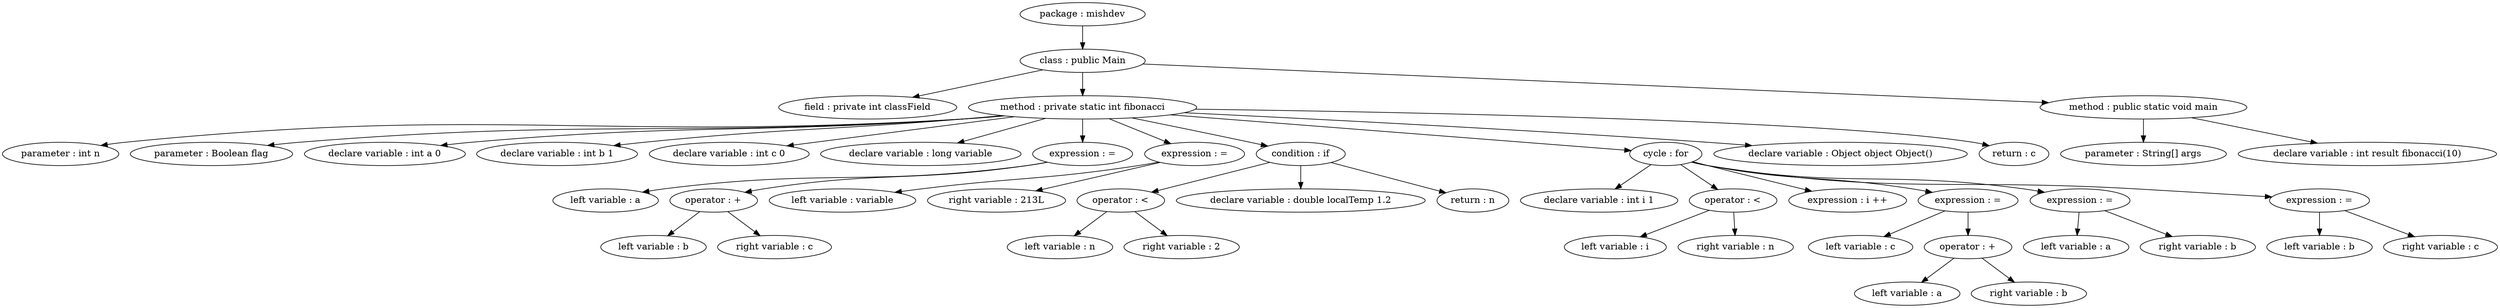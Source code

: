 digraph{
2[label="field : private int classField"];
4[label="parameter : int n"];
5[label="parameter : Boolean flag"];
7[label="declare variable : int a 0"];
8[label="declare variable : int b 1"];
9[label="declare variable : int c 0"];
10[label="declare variable : long variable"];
12[label="left variable : a"];
14[label="left variable : b"];
15[label="right variable : c"];
13[label="operator : +"];
11[label="expression : ="];
17[label="left variable : variable"];
18[label="right variable : 213L"];
16[label="expression : ="];
22[label="left variable : n"];
23[label="right variable : 2"];
21[label="operator : <"];
24[label="declare variable : double localTemp 1.2"];
25[label="return : n"];
20[label="condition : if"];
28[label="declare variable : int i 1"];
30[label="left variable : i"];
31[label="right variable : n"];
29[label="operator : <"];
32[label="expression : i ++"];
34[label="left variable : c"];
36[label="left variable : a"];
37[label="right variable : b"];
35[label="operator : +"];
33[label="expression : ="];
39[label="left variable : a"];
40[label="right variable : b"];
38[label="expression : ="];
42[label="left variable : b"];
43[label="right variable : c"];
41[label="expression : ="];
27[label="cycle : for"];
44[label="declare variable : Object object Object()"];
45[label="return : c"];
3[label="method : private static int fibonacci"];
47[label="parameter : String[] args"];
49[label="declare variable : int result fibonacci(10)"];
46[label="method : public static void main"];
1[label="class : public Main"];
0[label="package : mishdev"];
0 -> 1
1 -> 2
1 -> 3
3 -> 4
3 -> 5
3 -> 7
3 -> 8
3 -> 9
3 -> 10
3 -> 11
11 -> 12
11 -> 13
13 -> 14
13 -> 15
3 -> 16
16 -> 17
16 -> 18
3 -> 20
20 -> 21
21 -> 22
21 -> 23
20 -> 24
20 -> 25
3 -> 27
27 -> 28
27 -> 29
29 -> 30
29 -> 31
27 -> 32
27 -> 33
33 -> 34
33 -> 35
35 -> 36
35 -> 37
27 -> 38
38 -> 39
38 -> 40
27 -> 41
41 -> 42
41 -> 43
3 -> 44
3 -> 45
1 -> 46
46 -> 47
46 -> 49

}